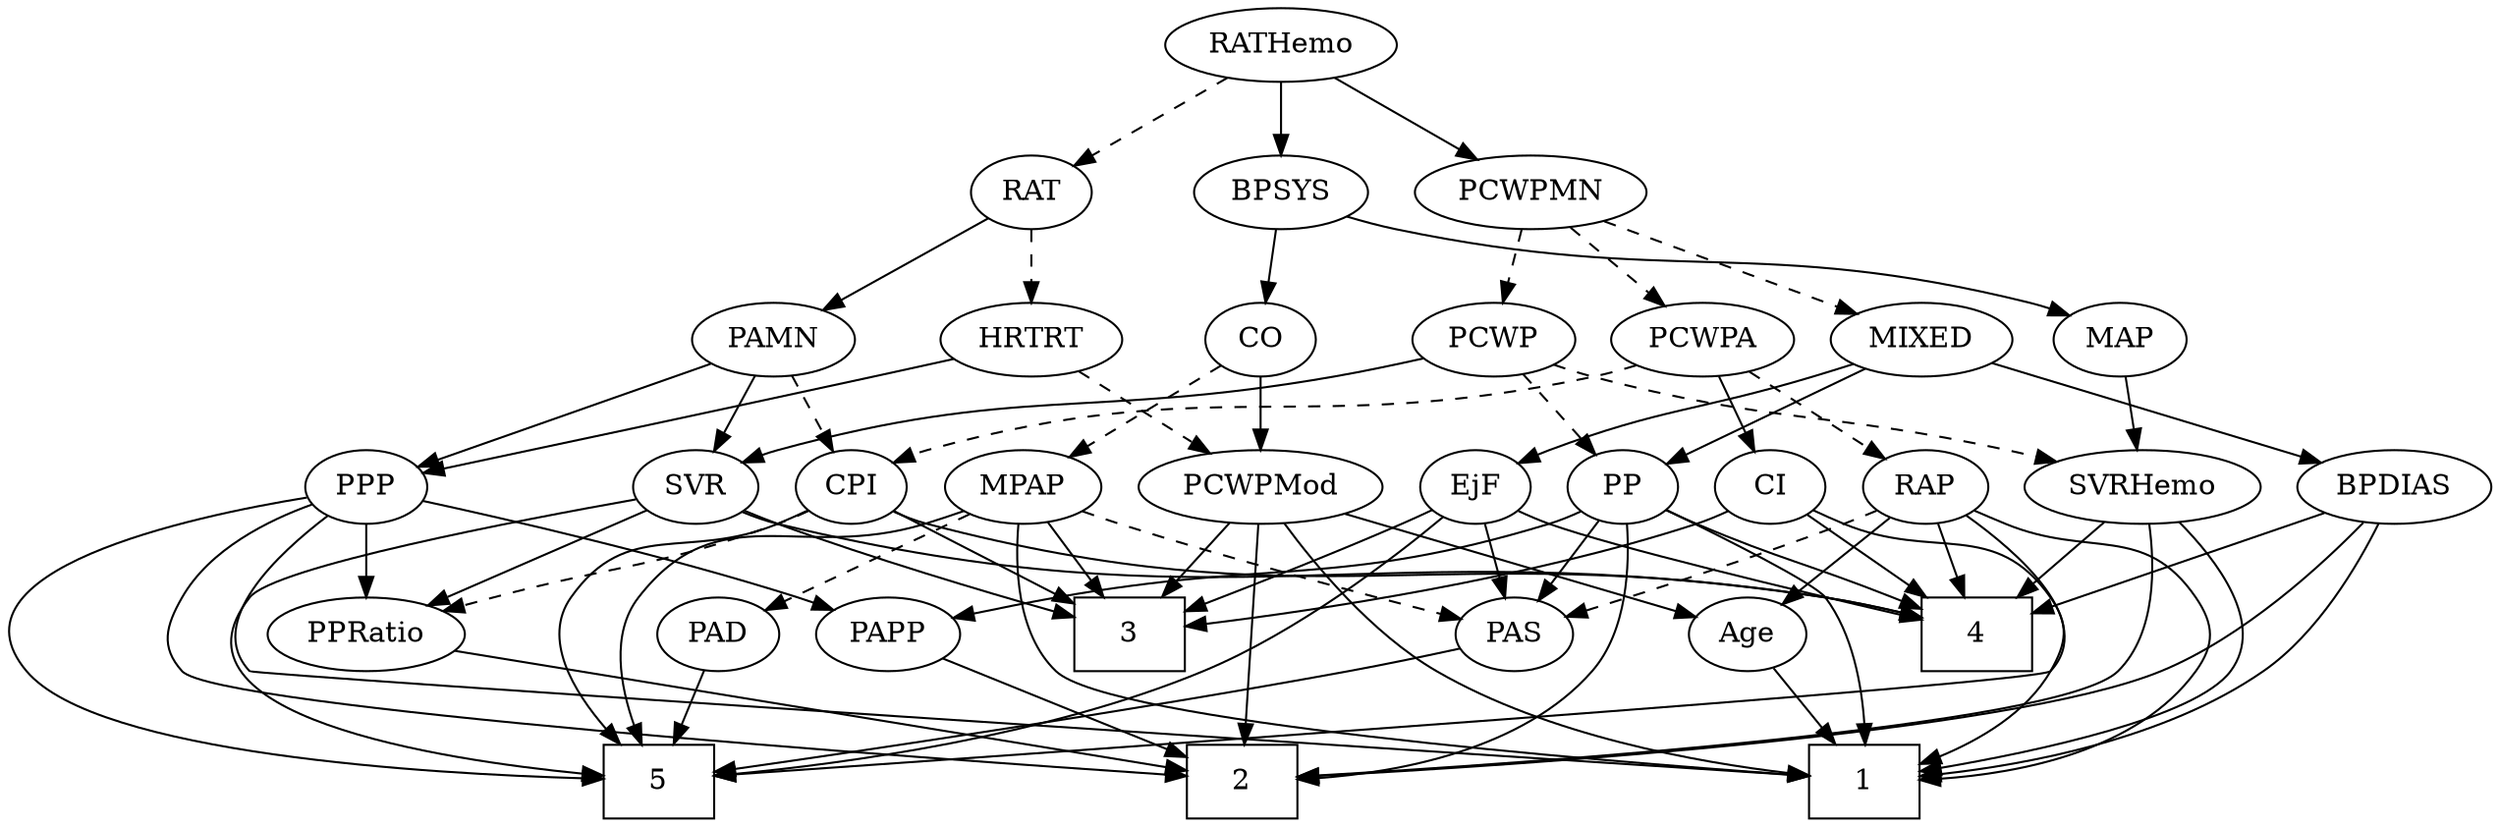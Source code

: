 strict digraph {
	graph [bb="0,0,1171.3,396"];
	node [label="\N"];
	1	[height=0.5,
		pos="299.16,18",
		shape=box,
		width=0.75];
	2	[height=0.5,
		pos="895.16,18",
		shape=box,
		width=0.75];
	3	[height=0.5,
		pos="464.16,90",
		shape=box,
		width=0.75];
	4	[height=0.5,
		pos="650.16,90",
		shape=box,
		width=0.75];
	5	[height=0.5,
		pos="464.16,18",
		shape=box,
		width=0.75];
	Age	[height=0.5,
		pos="206.16,90",
		width=0.75];
	Age -> 1	[pos="e,276.47,36.082 223.65,75.834 236.14,66.431 253.29,53.529 268.08,42.394",
		style=solid];
	EjF	[height=0.5,
		pos="468.16,162",
		width=0.75];
	EjF -> 3	[pos="e,465.14,108.1 467.17,143.7 466.73,135.98 466.2,126.71 465.71,118.11",
		style=solid];
	EjF -> 4	[pos="e,622.96,100.03 489.33,150.6 494.17,148.34 499.31,146.02 504.16,144 540.84,128.72 583.66,113.47 613.4,103.28",
		style=solid];
	EjF -> 5	[pos="e,479.77,36.226 480.4,145.82 487.71,135.75 496.3,121.88 500.16,108 504.45,92.586 504.86,87.293 500.16,72 497.15,62.215 491.65,52.616 \
485.84,44.334",
		style=solid];
	PAS	[height=0.5,
		pos="354.16,90",
		width=0.75];
	EjF -> PAS	[pos="e,373.59,102.93 448.82,149.13 430.56,137.91 402.97,120.97 382.27,108.26",
		style=solid];
	RAP	[height=0.5,
		pos="201.16,162",
		width=0.77632];
	RAP -> 1	[pos="e,272.15,19.886 179.32,150.44 174.1,148.13 168.49,145.84 163.16,144 100.39,122.36 59.067,160.3 18.161,108 8.3038,95.397 7.949,84.318 \
18.161,72 48.75,35.102 193.05,23.713 262.13,20.344",
		style=solid];
	RAP -> 4	[pos="e,622.92,94.02 222.26,149.98 227.36,147.69 232.86,145.52 238.16,144 273.82,133.77 518.38,105.74 612.94,95.137",
		style=solid];
	RAP -> 5	[pos="e,436.92,22.95 187.77,145.85 172.55,126.73 152.01,93.718 170.16,72 178.38,62.166 349.25,35.912 426.64,24.464",
		style=solid];
	RAP -> Age	[pos="e,204.94,108.1 202.4,143.7 202.95,135.98 203.61,126.71 204.22,118.11",
		style=solid];
	RAP -> PAS	[pos="e,332.35,100.95 223.46,150.74 228.31,148.52 233.4,146.18 238.16,144 266.87,130.85 299.6,115.9 322.95,105.24",
		style=dashed];
	MIXED	[height=0.5,
		pos="642.16,234",
		width=1.1193];
	MIXED -> EjF	[pos="e,489.36,173.33 611.75,222.06 583.61,211.77 540.74,195.64 504.16,180 502.35,179.23 500.5,178.41 498.63,177.58",
		style=solid];
	BPDIAS	[height=0.5,
		pos="673.16,162",
		width=1.1735];
	MIXED -> BPDIAS	[pos="e,665.73,179.79 649.66,216.05 653.24,207.97 657.61,198.12 661.6,189.11",
		style=solid];
	PP	[height=0.5,
		pos="760.16,162",
		width=0.75];
	MIXED -> PP	[pos="e,740.42,174.71 665.47,219.17 684.46,207.91 711.35,191.96 731.62,179.93",
		style=solid];
	MPAP	[height=0.5,
		pos="119.16,162",
		width=0.97491];
	MPAP -> 1	[pos="e,272.08,19.678 86.334,155.29 59.906,148.77 24.421,135.26 7.1606,108 -1.398,94.481 -3.0932,84.282 7.1606,72 39.195,33.627 190.42,\
22.976 261.75,20.068",
		style=solid];
	MPAP -> 3	[pos="e,436.84,97.742 145.52,150.02 151.57,147.79 158.03,145.63 164.16,144 262.46,117.89 290.32,127.4 390.16,108 402.17,105.67 415.2,102.79 \
426.93,100.07",
		style=solid];
	MPAP -> 5	[pos="e,436.92,23.026 121.89,143.96 126.12,123.51 136.28,89.766 159.16,72 169.71,63.808 347.85,36.372 426.89,24.525",
		style=solid];
	PAD	[height=0.5,
		pos="56.161,90",
		width=0.79437];
	MPAP -> PAD	[pos="e,69.671,106.01 105.18,145.46 96.744,136.09 85.851,123.99 76.477,113.57",
		style=dashed];
	MPAP -> PAS	[pos="e,329.35,97.165 146.15,150.36 152.05,148.16 158.29,145.92 164.16,144 217.7,126.46 280.91,109.57 319.23,99.745",
		style=dashed];
	BPSYS	[height=0.5,
		pos="540.16,306",
		width=1.0471];
	CO	[height=0.5,
		pos="299.16,234",
		width=0.75];
	BPSYS -> CO	[pos="e,323.39,242.04 508.65,295.85 463.25,282.66 379.75,258.41 333.05,244.84",
		style=solid];
	MAP	[height=0.5,
		pos="545.16,234",
		width=0.84854];
	BPSYS -> MAP	[pos="e,543.94,252.1 541.4,287.7 541.95,279.98 542.61,270.71 543.22,262.11",
		style=solid];
	PAD -> 5	[pos="e,437.04,22.568 79.038,78.818 85.448,76.279 92.49,73.777 99.161,72 130.46,63.663 340.25,35.402 426.86,23.915",
		style=solid];
	CO -> MPAP	[pos="e,146.17,173.5 276.36,224.13 246.01,212.33 191.97,191.31 155.85,177.27",
		style=dashed];
	PCWPMod	[height=0.5,
		pos="299.16,162",
		width=1.4443];
	CO -> PCWPMod	[pos="e,299.16,180.1 299.16,215.7 299.16,207.98 299.16,198.71 299.16,190.11",
		style=solid];
	PAS -> 5	[pos="e,437.39,36.034 373.32,76.807 388.63,67.068 410.49,53.156 428.93,41.421",
		style=solid];
	PAMN	[height=0.5,
		pos="922.16,234",
		width=1.011];
	CPI	[height=0.5,
		pos="832.16,162",
		width=0.75];
	PAMN -> CPI	[pos="e,849.26,176.3 903.51,218.5 890.17,208.12 872.06,194.03 857.42,182.64",
		style=dashed];
	SVR	[height=0.5,
		pos="905.16,162",
		width=0.77632];
	PAMN -> SVR	[pos="e,909.36,180.28 918.05,216.05 916.15,208.26 913.86,198.82 911.74,190.08",
		style=solid];
	PPP	[height=0.5,
		pos="1044.2,162",
		width=0.75];
	PAMN -> PPP	[pos="e,1024.1,174.48 945.11,219.83 965.04,208.4 993.99,191.78 1015.5,179.47",
		style=solid];
	RATHemo	[height=0.5,
		pos="646.16,378",
		width=1.3721];
	RATHemo -> BPSYS	[pos="e,561.42,321.04 623.42,361.98 607.78,351.65 586.84,337.83 569.88,326.63",
		style=solid];
	RAT	[height=0.5,
		pos="828.16,306",
		width=0.75827];
	RATHemo -> RAT	[pos="e,805.24,315.82 679.12,364.32 712.17,351.61 762.75,332.16 795.64,319.51",
		style=dashed];
	PCWPMN	[height=0.5,
		pos="646.16,306",
		width=1.3902];
	RATHemo -> PCWPMN	[pos="e,646.16,324.1 646.16,359.7 646.16,351.98 646.16,342.71 646.16,334.11",
		style=solid];
	CPI -> 3	[pos="e,491.38,94.338 811.62,150.08 806.67,147.79 801.31,145.59 796.16,144 741.61,127.14 576.56,105.1 501.74,95.64",
		style=solid];
	CPI -> 4	[pos="e,677.36,100.03 810.99,150.6 806.15,148.34 801.01,146.02 796.16,144 759.48,128.72 716.66,113.47 686.92,103.28",
		style=solid];
	CPI -> 5	[pos="e,491.27,21.541 823.37,144.88 811.3,124.4 787.59,89.615 757.16,72 714.08,47.058 569.96,29.645 501.23,22.552",
		style=solid];
	PPRatio	[height=0.5,
		pos="1044.2,90",
		width=1.1013];
	CPI -> PPRatio	[pos="e,1014.3,101.92 853.23,150.33 858.07,148.08 863.24,145.84 868.16,144 923.52,123.31 939.83,125.87 996.16,108 998.93,107.12 1001.8,\
106.19 1004.6,105.23",
		style=dashed];
	RAT -> PAMN	[pos="e,902.94,249.31 845.84,291.83 859.57,281.61 878.86,267.24 894.61,255.51",
		style=solid];
	HRTRT	[height=0.5,
		pos="828.16,234",
		width=1.1013];
	RAT -> HRTRT	[pos="e,828.16,252.1 828.16,287.7 828.16,279.98 828.16,270.71 828.16,262.11",
		style=dashed];
	SVR -> 3	[pos="e,491.16,94.067 884.06,149.99 878.96,147.7 873.46,145.53 868.16,144 833.27,133.94 594.43,105.92 501.27,95.224",
		style=solid];
	SVR -> 4	[pos="e,677.49,95.89 883.53,150.22 878.56,147.98 873.24,145.76 868.16,144 806.17,122.45 731.35,106.31 687.43,97.79",
		style=solid];
	SVR -> 5	[pos="e,491.28,18.916 891.27,146.23 871.23,125.93 832.12,89.888 791.16,72 692.76,29.025 563.96,20.544 501.44,19.101",
		style=solid];
	SVR -> PPRatio	[pos="e,1018.7,103.82 926.57,150.22 948.69,139.08 983.53,121.53 1009.6,108.42",
		style=solid];
	PCWPMod -> 1	[pos="e,293.34,36.44 293.48,144.04 290.34,133.74 286.75,120.27 285.16,108 283.1,92.133 283.1,87.867 285.16,72 286.26,63.506 288.32,54.434 \
290.53,46.24",
		style=solid];
	PCWPMod -> 2	[pos="e,867.97,19.836 327.28,146.81 345.82,136.93 370.26,122.91 390.16,108 408.78,94.053 407.07,81.818 428.16,72 504.45,36.484 760.98,\
23.793 857.77,20.202",
		style=solid];
	PCWPMod -> 3	[pos="e,437.09,102.49 330.97,147.5 358.65,135.76 398.76,118.74 427.73,106.46",
		style=solid];
	PCWPMod -> Age	[pos="e,223.32,103.91 278.52,145.46 264.65,135.03 246.29,121.2 231.53,110.09",
		style=solid];
	PCWPA	[height=0.5,
		pos="425.16,234",
		width=1.1555];
	PCWPA -> RAP	[pos="e,222.84,173.64 389.49,224.64 351.47,215.32 289.76,199.04 238.16,180 236.27,179.3 234.34,178.55 232.41,177.76",
		style=dashed];
	PCWPA -> CPI	[pos="e,811.66,174.05 460.88,224.72 474.66,221.71 490.6,218.44 505.16,216 633.68,194.44 670.99,216.28 796.16,180 798.1,179.44 800.07,178.78 \
802.03,178.06",
		style=dashed];
	CI	[height=0.5,
		pos="396.16,162",
		width=0.75];
	PCWPA -> CI	[pos="e,403.12,179.79 418.14,216.05 414.79,207.97 410.71,198.12 406.98,189.11",
		style=solid];
	PCWPMN -> MIXED	[pos="e,643.14,252.1 645.17,287.7 644.73,279.98 644.2,270.71 643.71,262.11",
		style=dashed];
	PCWPMN -> PCWPA	[pos="e,457.74,245.32 609.67,293.44 570.59,281.06 508.67,261.45 467.48,248.41",
		style=dashed];
	PCWP	[height=0.5,
		pos="735.16,234",
		width=0.97491];
	PCWPMN -> PCWP	[pos="e,716.86,249.39 666.36,289.12 678.93,279.23 695.23,266.4 708.81,255.72",
		style=dashed];
	SVRHemo	[height=0.5,
		pos="563.16,162",
		width=1.3902];
	SVRHemo -> 1	[pos="e,326.31,20.343 555.73,144.18 545.94,123.96 526.76,90.447 500.16,72 450.3,37.423 379.23,25.403 336.32,21.225",
		style=solid];
	SVRHemo -> 2	[pos="e,867.92,21.241 568.09,143.92 574.93,123.43 589.35,89.655 614.16,72 652.84,44.475 790.58,28.494 857.77,22.173",
		style=solid];
	SVRHemo -> 4	[pos="e,628.98,108.04 582.9,145.12 594.17,136.05 608.51,124.51 621.05,114.42",
		style=solid];
	BPDIAS -> 1	[pos="e,326.26,22.592 682.48,144.39 692.15,124.69 703.61,92.004 686.16,72 684.72,70.349 433.19,36.796 336.46,23.947",
		style=solid];
	BPDIAS -> 2	[pos="e,868.01,34.931 694.78,146.21 721.11,128.3 767.04,97.387 807.16,72 824.04,61.317 843,49.836 858.98,40.3",
		style=solid];
	BPDIAS -> 4	[pos="e,655.84,108.28 667.59,144.05 665,136.18 661.86,126.62 658.96,117.79",
		style=solid];
	MAP -> SVRHemo	[pos="e,558.72,180.28 549.52,216.05 551.52,208.26 553.95,198.82 556.2,190.08",
		style=solid];
	PP -> 1	[pos="e,326.34,22.592 754.71,144.37 746.98,123.69 730.76,89.028 704.16,72 652.07,38.651 489.49,44.041 428.16,36 397.25,31.948 362.19,27.325 \
336.42,23.924",
		style=solid];
	PP -> 2	[pos="e,878.58,36.443 774.1,146.34 797.1,122.14 843.28,73.576 871.48,43.912",
		style=solid];
	PP -> 4	[pos="e,676.93,108.03 741,148.81 725.7,139.07 703.84,125.16 685.39,113.42",
		style=solid];
	PP -> PAS	[pos="e,379.03,97.399 739.66,149.94 734.71,147.66 729.34,145.5 724.16,144 596.84,107.24 558.7,130.87 428.16,108 415.28,105.74 401.27,102.68 \
388.93,99.779",
		style=solid];
	PAPP	[height=0.5,
		pos="955.16,90",
		width=0.88464];
	PP -> PAPP	[pos="e,929.45,100.74 781.28,150.46 786.11,148.2 791.27,145.92 796.16,144 845.21,124.7 859.32,125.14 909.16,108 912.67,106.79 916.31,105.51 \
919.95,104.2",
		style=solid];
	PPP -> 1	[pos="e,326.27,23.19 1061,147.6 1082.6,128.92 1114.8,94.793 1093.2,72 1042.3,18.281 501.84,42.839 428.16,36 397.12,33.119 362.07,28.405 \
336.34,24.67",
		style=solid];
	PPP -> 2	[pos="e,922.4,20.147 1070.6,157.7 1099.2,152.56 1143.5,139.68 1164.2,108 1172.9,94.594 1174.3,84.359 1164.2,72 1135.3,36.838 999.38,24.632 \
932.52,20.708",
		style=solid];
	PPP -> 5	[pos="e,491.17,20.148 1067.7,153.07 1087.2,145.07 1113.8,130.63 1126.2,108 1133.8,93.947 1137,83.756 1126.2,72 1104.8,48.878 638.34,26.644 \
501.54,20.603",
		style=solid];
	PPP -> PPRatio	[pos="e,1044.2,108.1 1044.2,143.7 1044.2,135.98 1044.2,126.71 1044.2,118.11",
		style=solid];
	PPP -> PAPP	[pos="e,973.05,105.07 1027.4,147.83 1014.3,137.54 995.92,123.06 980.95,111.28",
		style=solid];
	PPRatio -> 2	[pos="e,922.32,31.761 1017.5,76.485 993.59,65.243 958.23,48.632 931.67,36.154",
		style=solid];
	PCWP -> SVR	[pos="e,883.33,173.26 762.38,222.35 795.23,209.45 848.51,188.42 868.16,180 870.01,179.21 871.91,178.38 873.82,177.53",
		style=solid];
	PCWP -> SVRHemo	[pos="e,595.11,176 708.29,222.06 680.54,210.77 636.89,193.01 604.7,179.91",
		style=dashed];
	PCWP -> PP	[pos="e,754.16,179.79 741.21,216.05 744.07,208.06 747.54,198.33 750.73,189.4",
		style=dashed];
	CI -> 1	[pos="e,299.13,36.197 376.08,149.7 355.56,137.76 325.65,119.14 318.16,108 305.87,89.723 301.33,64.958 299.74,46.192",
		style=solid];
	CI -> 3	[pos="e,447.45,108.2 410.25,146.5 418.95,137.54 430.34,125.81 440.41,115.45",
		style=solid];
	CI -> 4	[pos="e,623.14,95.738 416.8,150.38 421.75,148.08 427.08,145.8 432.16,144 494.2,122.06 569.31,106 613.21,97.607",
		style=solid];
	PAPP -> 2	[pos="e,910.13,36.461 941.84,73.465 934.51,64.906 925.22,54.069 916.86,44.32",
		style=solid];
	HRTRT -> PCWPMod	[pos="e,336.65,174.63 799.22,221.63 792.71,219.45 785.77,217.41 779.16,216 596.35,177.07 544.09,213.23 360.16,180 355.72,179.2 351.13,\
178.22 346.57,177.13",
		style=dashed];
	HRTRT -> PPP	[pos="e,1020,170.44 858.44,222.35 864.62,220.22 871.09,218.01 877.16,216 923.07,200.75 976.4,183.99 1010.2,173.49",
		style=solid];
}
